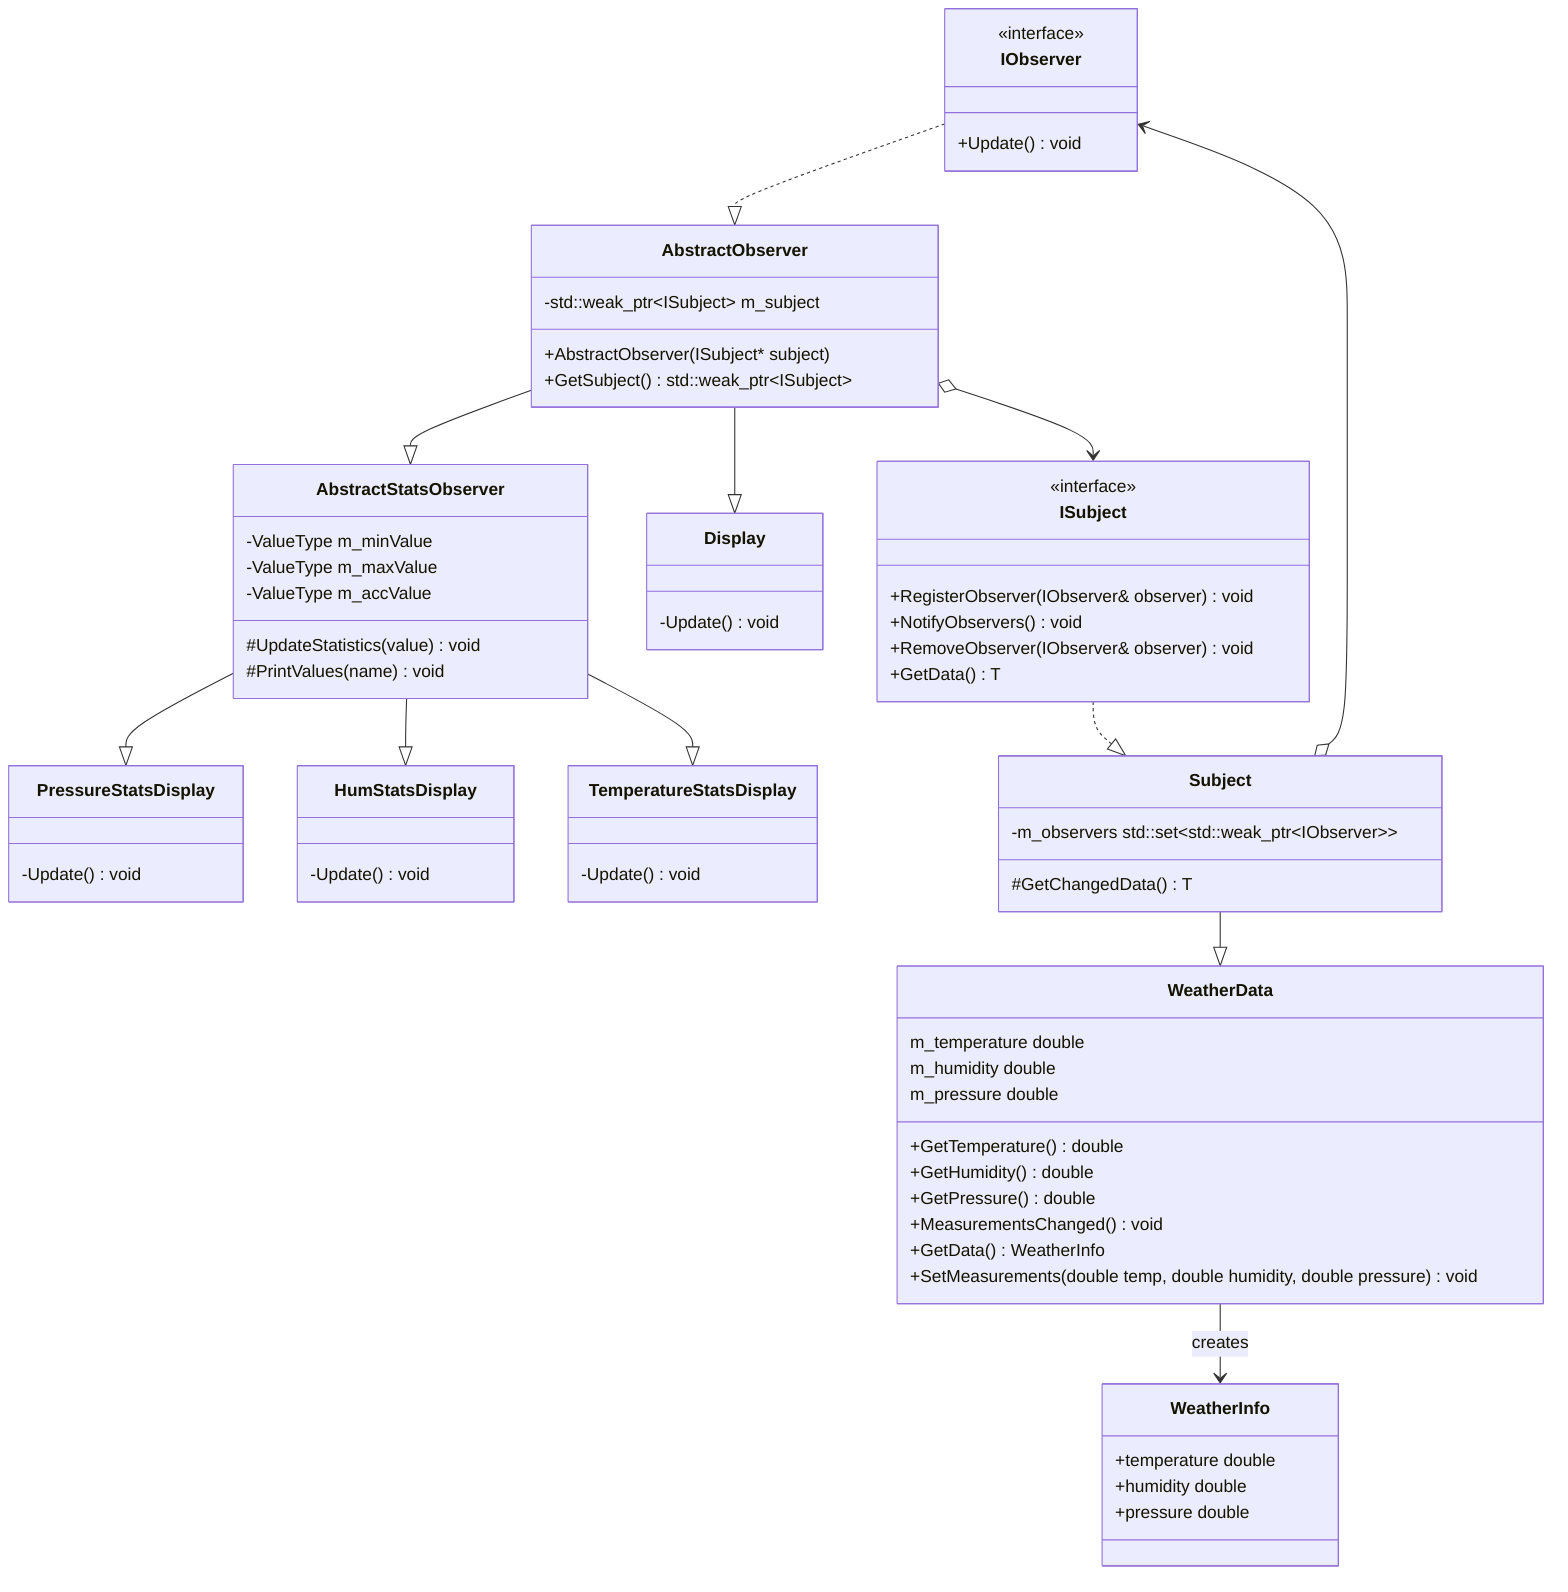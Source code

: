 classDiagram
  direction TB

  class IObserver {
    <<interface>>
    +Update() void
  }

  class AbstractObserver {
    +AbstractObserver(ISubject* subject)
    +GetSubject() std::weak_ptr~ISubject~
    -std::weak_ptr~ISubject~ m_subject
  }

  class AbstractStatsObserver {
    #UpdateStatistics(value) void
    #PrintValues(name) void
    -ValueType m_minValue
    -ValueType m_maxValue
    -ValueType m_accValue
  }

  class Display {
    -Update() void
  }

  class PressureStatsDisplay {
    -Update() void
  }
  class HumStatsDisplay {
    -Update() void
  }

  class TemperatureStatsDisplay {
    -Update() void
  }

  IObserver ..|> AbstractObserver
  AbstractObserver --|> AbstractStatsObserver
  AbstractObserver --|> Display
  AbstractStatsObserver --|> PressureStatsDisplay
  AbstractStatsObserver --|> HumStatsDisplay
  AbstractStatsObserver --|> TemperatureStatsDisplay

  AbstractObserver o--> ISubject

  class ISubject {
    <<interface>>
    +RegisterObserver(IObserver<T>& observer) void
    +NotifyObservers() void
    +RemoveObserver(IObserver<T>& observer) void
    +GetData() T
  }

  class Subject {
    #GetChangedData() T
    -m_observers std::set~std::weak_ptr~IObserver~~
  }

  class WeatherData {
    +GetTemperature() double
    +GetHumidity() double
    +GetPressure() double
    +MeasurementsChanged() void
    +GetData() WeatherInfo

    +SetMeasurements(double temp, double humidity, double pressure) void

    m_temperature double 
    m_humidity double 
    m_pressure double 
  }

  ISubject ..|> Subject
  Subject --|> WeatherData

  Subject o--> IObserver
  WeatherData --> WeatherInfo : creates

  class WeatherInfo {
    +temperature double 
    +humidity double 
    +pressure double 
  }